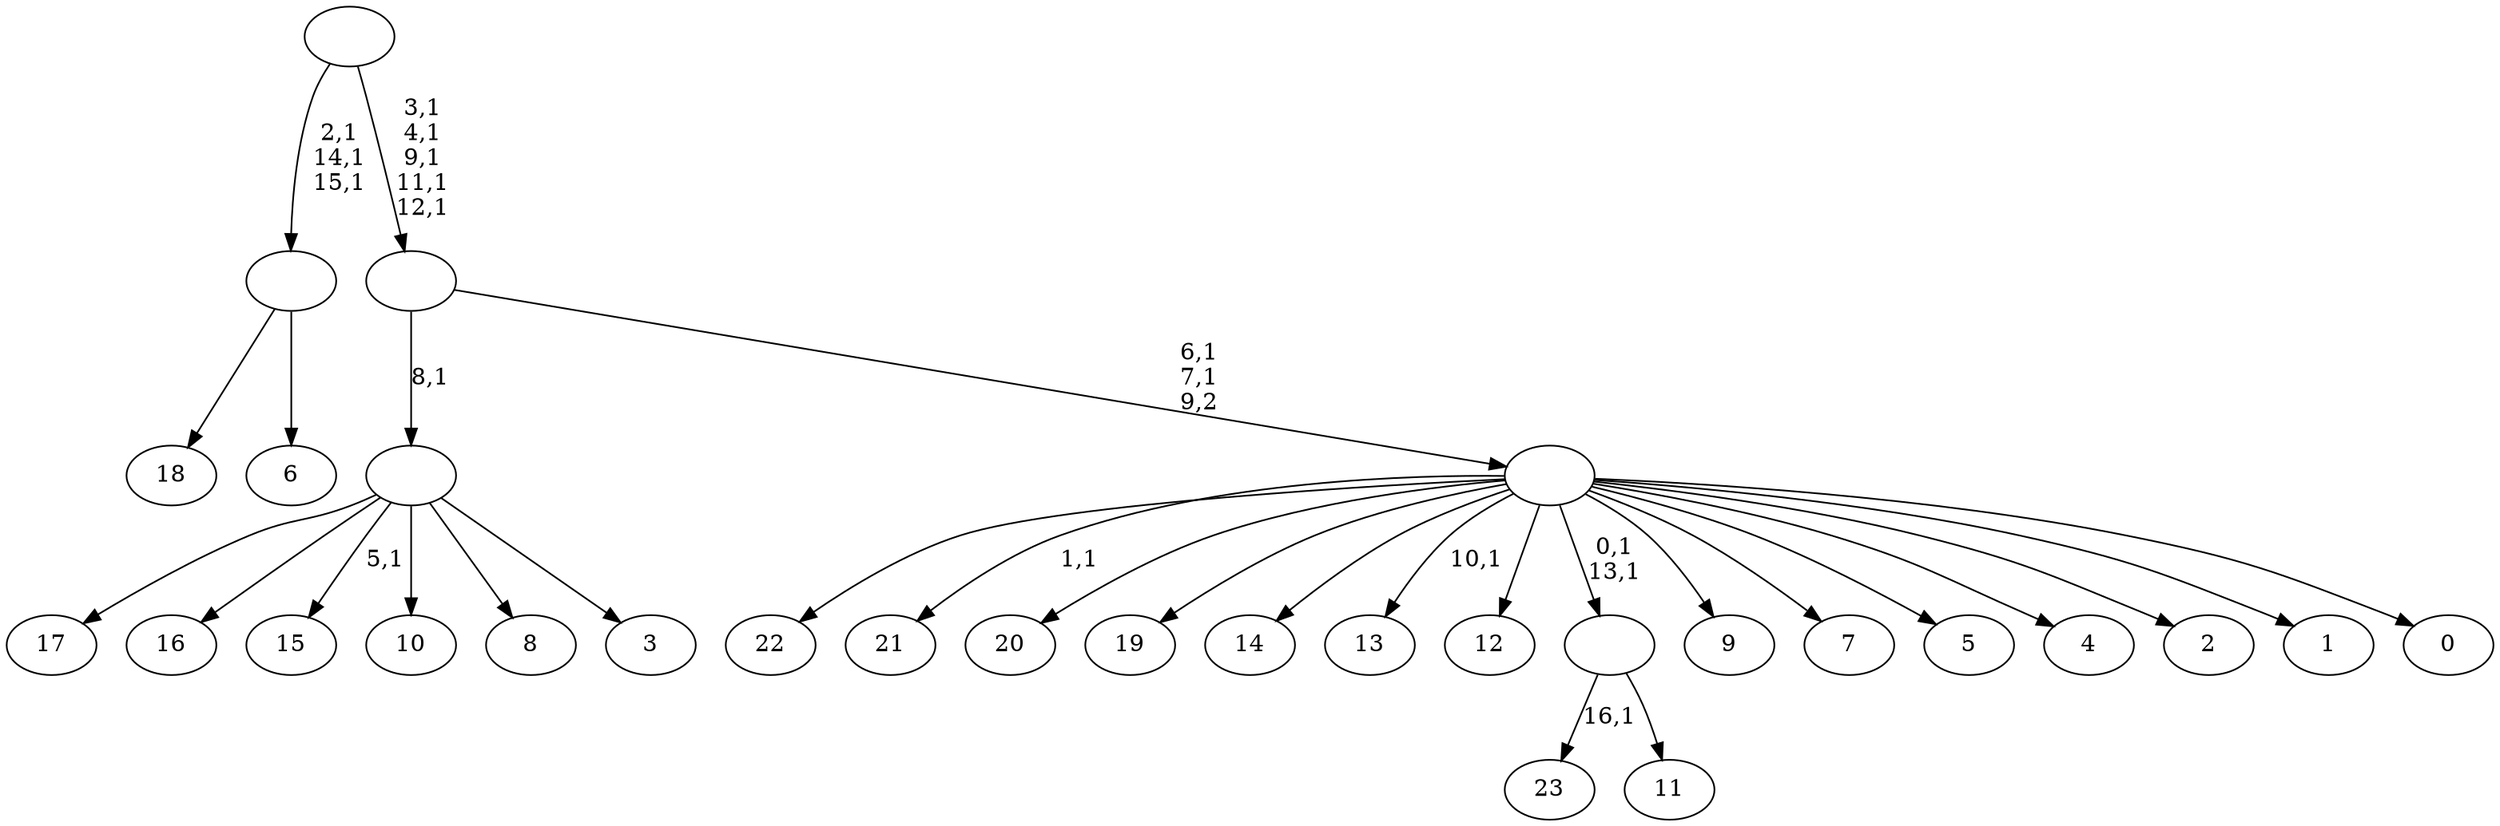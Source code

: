 digraph T {
	41 [label="23"]
	39 [label="22"]
	38 [label="21"]
	36 [label="20"]
	35 [label="19"]
	34 [label="18"]
	33 [label="17"]
	32 [label="16"]
	31 [label="15"]
	29 [label="14"]
	28 [label="13"]
	26 [label="12"]
	25 [label="11"]
	24 [label=""]
	22 [label="10"]
	21 [label="9"]
	20 [label="8"]
	19 [label="7"]
	18 [label="6"]
	17 [label=""]
	14 [label="5"]
	13 [label="4"]
	12 [label="3"]
	11 [label=""]
	10 [label="2"]
	9 [label="1"]
	8 [label="0"]
	7 [label=""]
	5 [label=""]
	0 [label=""]
	24 -> 41 [label="16,1"]
	24 -> 25 [label=""]
	17 -> 34 [label=""]
	17 -> 18 [label=""]
	11 -> 31 [label="5,1"]
	11 -> 33 [label=""]
	11 -> 32 [label=""]
	11 -> 22 [label=""]
	11 -> 20 [label=""]
	11 -> 12 [label=""]
	7 -> 24 [label="0,1\n13,1"]
	7 -> 28 [label="10,1"]
	7 -> 38 [label="1,1"]
	7 -> 39 [label=""]
	7 -> 36 [label=""]
	7 -> 35 [label=""]
	7 -> 29 [label=""]
	7 -> 26 [label=""]
	7 -> 21 [label=""]
	7 -> 19 [label=""]
	7 -> 14 [label=""]
	7 -> 13 [label=""]
	7 -> 10 [label=""]
	7 -> 9 [label=""]
	7 -> 8 [label=""]
	5 -> 7 [label="6,1\n7,1\n9,2"]
	5 -> 11 [label="8,1"]
	0 -> 5 [label="3,1\n4,1\n9,1\n11,1\n12,1"]
	0 -> 17 [label="2,1\n14,1\n15,1"]
}
